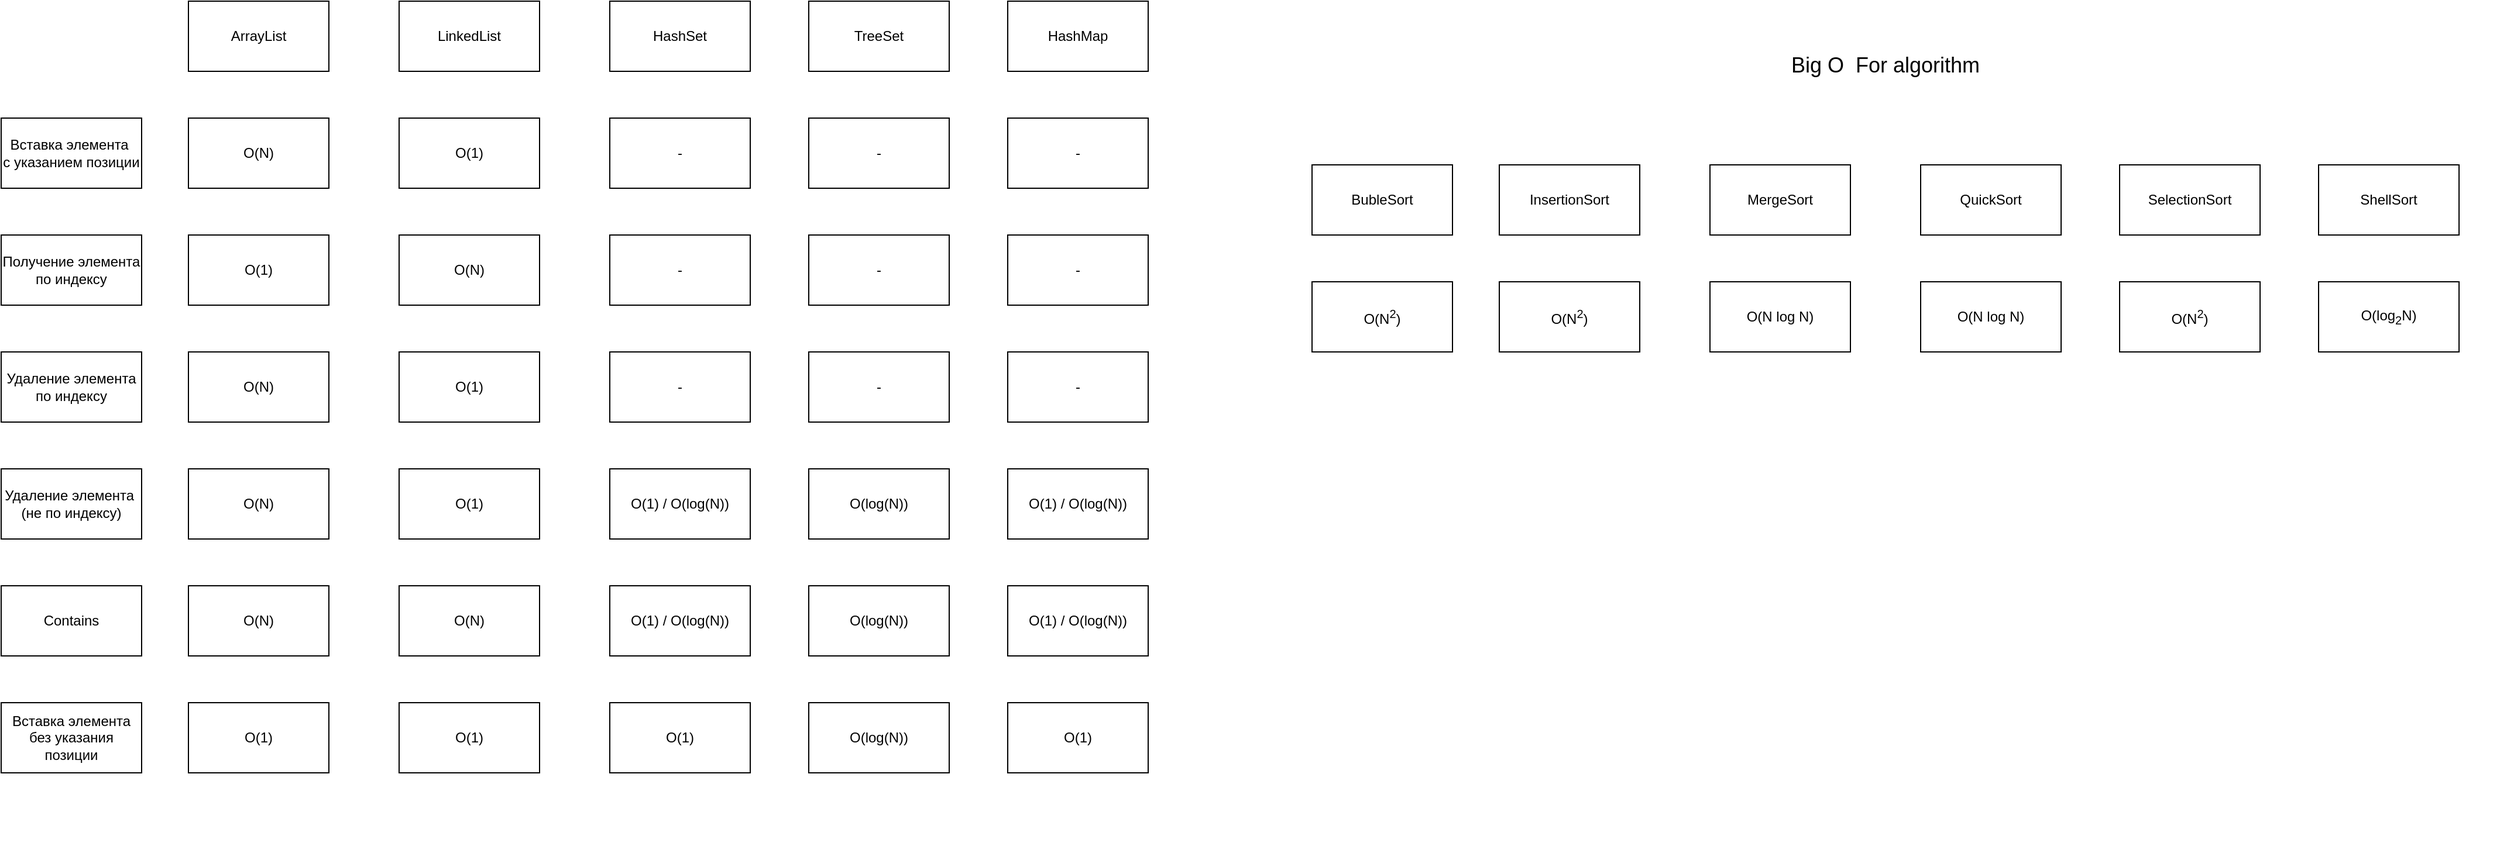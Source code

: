 <mxfile version="20.8.5" type="github">
  <diagram id="UxFpYuPWefZoFwc76OD0" name="BIG O">
    <mxGraphModel dx="1130" dy="711" grid="1" gridSize="10" guides="1" tooltips="1" connect="1" arrows="1" fold="1" page="1" pageScale="1" pageWidth="827" pageHeight="1169" math="0" shadow="0">
      <root>
        <mxCell id="0" />
        <mxCell id="1" parent="0" />
        <mxCell id="ep7bjDgZgQVrMPLjpOlv-1" value="O(N)" style="rounded=0;whiteSpace=wrap;html=1;" vertex="1" parent="1">
          <mxGeometry x="200" y="100" width="120" height="60" as="geometry" />
        </mxCell>
        <mxCell id="ep7bjDgZgQVrMPLjpOlv-2" value="O(1)" style="rounded=0;whiteSpace=wrap;html=1;" vertex="1" parent="1">
          <mxGeometry x="380" y="100" width="120" height="60" as="geometry" />
        </mxCell>
        <mxCell id="ep7bjDgZgQVrMPLjpOlv-3" value="-" style="rounded=0;whiteSpace=wrap;html=1;" vertex="1" parent="1">
          <mxGeometry x="900" y="100" width="120" height="60" as="geometry" />
        </mxCell>
        <mxCell id="ep7bjDgZgQVrMPLjpOlv-4" value="-" style="rounded=0;whiteSpace=wrap;html=1;" vertex="1" parent="1">
          <mxGeometry x="730" y="100" width="120" height="60" as="geometry" />
        </mxCell>
        <mxCell id="ep7bjDgZgQVrMPLjpOlv-5" value="-" style="rounded=0;whiteSpace=wrap;html=1;" vertex="1" parent="1">
          <mxGeometry x="560" y="100" width="120" height="60" as="geometry" />
        </mxCell>
        <mxCell id="ep7bjDgZgQVrMPLjpOlv-7" value="O(1)" style="rounded=0;whiteSpace=wrap;html=1;" vertex="1" parent="1">
          <mxGeometry x="200" y="200" width="120" height="60" as="geometry" />
        </mxCell>
        <mxCell id="ep7bjDgZgQVrMPLjpOlv-8" value="O(N)" style="rounded=0;whiteSpace=wrap;html=1;" vertex="1" parent="1">
          <mxGeometry x="380" y="200" width="120" height="60" as="geometry" />
        </mxCell>
        <mxCell id="ep7bjDgZgQVrMPLjpOlv-9" value="-" style="rounded=0;whiteSpace=wrap;html=1;" vertex="1" parent="1">
          <mxGeometry x="900" y="200" width="120" height="60" as="geometry" />
        </mxCell>
        <mxCell id="ep7bjDgZgQVrMPLjpOlv-10" value="-" style="rounded=0;whiteSpace=wrap;html=1;" vertex="1" parent="1">
          <mxGeometry x="730" y="200" width="120" height="60" as="geometry" />
        </mxCell>
        <mxCell id="ep7bjDgZgQVrMPLjpOlv-11" value="-" style="rounded=0;whiteSpace=wrap;html=1;" vertex="1" parent="1">
          <mxGeometry x="560" y="200" width="120" height="60" as="geometry" />
        </mxCell>
        <mxCell id="ep7bjDgZgQVrMPLjpOlv-12" value="O(N)" style="rounded=0;whiteSpace=wrap;html=1;" vertex="1" parent="1">
          <mxGeometry x="200" y="300" width="120" height="60" as="geometry" />
        </mxCell>
        <mxCell id="ep7bjDgZgQVrMPLjpOlv-13" value="O(1)" style="rounded=0;whiteSpace=wrap;html=1;" vertex="1" parent="1">
          <mxGeometry x="380" y="300" width="120" height="60" as="geometry" />
        </mxCell>
        <mxCell id="ep7bjDgZgQVrMPLjpOlv-14" value="-" style="rounded=0;whiteSpace=wrap;html=1;" vertex="1" parent="1">
          <mxGeometry x="900" y="300" width="120" height="60" as="geometry" />
        </mxCell>
        <mxCell id="ep7bjDgZgQVrMPLjpOlv-15" value="-" style="rounded=0;whiteSpace=wrap;html=1;" vertex="1" parent="1">
          <mxGeometry x="730" y="300" width="120" height="60" as="geometry" />
        </mxCell>
        <mxCell id="ep7bjDgZgQVrMPLjpOlv-16" value="-" style="rounded=0;whiteSpace=wrap;html=1;" vertex="1" parent="1">
          <mxGeometry x="560" y="300" width="120" height="60" as="geometry" />
        </mxCell>
        <mxCell id="ep7bjDgZgQVrMPLjpOlv-17" value="O(N)" style="rounded=0;whiteSpace=wrap;html=1;" vertex="1" parent="1">
          <mxGeometry x="200" y="400" width="120" height="60" as="geometry" />
        </mxCell>
        <mxCell id="ep7bjDgZgQVrMPLjpOlv-18" value="O(1)" style="rounded=0;whiteSpace=wrap;html=1;" vertex="1" parent="1">
          <mxGeometry x="380" y="400" width="120" height="60" as="geometry" />
        </mxCell>
        <mxCell id="ep7bjDgZgQVrMPLjpOlv-19" value="O(1) / O(log(N))" style="rounded=0;whiteSpace=wrap;html=1;" vertex="1" parent="1">
          <mxGeometry x="900" y="400" width="120" height="60" as="geometry" />
        </mxCell>
        <mxCell id="ep7bjDgZgQVrMPLjpOlv-20" value="O(log(N))" style="rounded=0;whiteSpace=wrap;html=1;" vertex="1" parent="1">
          <mxGeometry x="730" y="400" width="120" height="60" as="geometry" />
        </mxCell>
        <mxCell id="ep7bjDgZgQVrMPLjpOlv-21" value="O(1) / O(log(N))" style="rounded=0;whiteSpace=wrap;html=1;" vertex="1" parent="1">
          <mxGeometry x="560" y="400" width="120" height="60" as="geometry" />
        </mxCell>
        <mxCell id="ep7bjDgZgQVrMPLjpOlv-22" value="O(N)" style="rounded=0;whiteSpace=wrap;html=1;" vertex="1" parent="1">
          <mxGeometry x="200" y="500" width="120" height="60" as="geometry" />
        </mxCell>
        <mxCell id="ep7bjDgZgQVrMPLjpOlv-23" value="O(N)" style="rounded=0;whiteSpace=wrap;html=1;" vertex="1" parent="1">
          <mxGeometry x="380" y="500" width="120" height="60" as="geometry" />
        </mxCell>
        <mxCell id="ep7bjDgZgQVrMPLjpOlv-24" value="O(1) / O(log(N))" style="rounded=0;whiteSpace=wrap;html=1;" vertex="1" parent="1">
          <mxGeometry x="900" y="500" width="120" height="60" as="geometry" />
        </mxCell>
        <mxCell id="ep7bjDgZgQVrMPLjpOlv-25" value="O(log(N))" style="rounded=0;whiteSpace=wrap;html=1;" vertex="1" parent="1">
          <mxGeometry x="730" y="500" width="120" height="60" as="geometry" />
        </mxCell>
        <mxCell id="ep7bjDgZgQVrMPLjpOlv-26" value="O(1) / O(log(N))" style="rounded=0;whiteSpace=wrap;html=1;" vertex="1" parent="1">
          <mxGeometry x="560" y="500" width="120" height="60" as="geometry" />
        </mxCell>
        <mxCell id="ep7bjDgZgQVrMPLjpOlv-27" value="O(1)" style="rounded=0;whiteSpace=wrap;html=1;" vertex="1" parent="1">
          <mxGeometry x="200" y="600" width="120" height="60" as="geometry" />
        </mxCell>
        <mxCell id="ep7bjDgZgQVrMPLjpOlv-28" value="O(1)" style="rounded=0;whiteSpace=wrap;html=1;" vertex="1" parent="1">
          <mxGeometry x="380" y="600" width="120" height="60" as="geometry" />
        </mxCell>
        <mxCell id="ep7bjDgZgQVrMPLjpOlv-29" value="O(1)" style="rounded=0;whiteSpace=wrap;html=1;" vertex="1" parent="1">
          <mxGeometry x="900" y="600" width="120" height="60" as="geometry" />
        </mxCell>
        <mxCell id="ep7bjDgZgQVrMPLjpOlv-30" value="O(log(N))" style="rounded=0;whiteSpace=wrap;html=1;" vertex="1" parent="1">
          <mxGeometry x="730" y="600" width="120" height="60" as="geometry" />
        </mxCell>
        <mxCell id="ep7bjDgZgQVrMPLjpOlv-31" value="O(1)" style="rounded=0;whiteSpace=wrap;html=1;" vertex="1" parent="1">
          <mxGeometry x="560" y="600" width="120" height="60" as="geometry" />
        </mxCell>
        <mxCell id="ep7bjDgZgQVrMPLjpOlv-32" value="Вставка элемента&amp;nbsp;&lt;br&gt;с указанием позиции" style="rounded=0;whiteSpace=wrap;html=1;" vertex="1" parent="1">
          <mxGeometry x="40" y="100" width="120" height="60" as="geometry" />
        </mxCell>
        <mxCell id="ep7bjDgZgQVrMPLjpOlv-33" value="Получение элемента&lt;br&gt;по индексу" style="rounded=0;whiteSpace=wrap;html=1;" vertex="1" parent="1">
          <mxGeometry x="40" y="200" width="120" height="60" as="geometry" />
        </mxCell>
        <mxCell id="ep7bjDgZgQVrMPLjpOlv-34" value="Удаление элемента по индексу" style="rounded=0;whiteSpace=wrap;html=1;" vertex="1" parent="1">
          <mxGeometry x="40" y="300" width="120" height="60" as="geometry" />
        </mxCell>
        <mxCell id="ep7bjDgZgQVrMPLjpOlv-35" value="Удаление элемента&amp;nbsp;&lt;br&gt;(не по индексу)" style="rounded=0;whiteSpace=wrap;html=1;" vertex="1" parent="1">
          <mxGeometry x="40" y="400" width="120" height="60" as="geometry" />
        </mxCell>
        <mxCell id="ep7bjDgZgQVrMPLjpOlv-36" value="Contains" style="rounded=0;whiteSpace=wrap;html=1;" vertex="1" parent="1">
          <mxGeometry x="40" y="500" width="120" height="60" as="geometry" />
        </mxCell>
        <mxCell id="ep7bjDgZgQVrMPLjpOlv-37" value="Вставка элемента без указания позиции" style="rounded=0;whiteSpace=wrap;html=1;" vertex="1" parent="1">
          <mxGeometry x="40" y="600" width="120" height="60" as="geometry" />
        </mxCell>
        <mxCell id="ep7bjDgZgQVrMPLjpOlv-38" value="ArrayList" style="rounded=0;whiteSpace=wrap;html=1;" vertex="1" parent="1">
          <mxGeometry x="200" width="120" height="60" as="geometry" />
        </mxCell>
        <mxCell id="ep7bjDgZgQVrMPLjpOlv-39" value="LinkedList" style="rounded=0;whiteSpace=wrap;html=1;" vertex="1" parent="1">
          <mxGeometry x="380" width="120" height="60" as="geometry" />
        </mxCell>
        <mxCell id="ep7bjDgZgQVrMPLjpOlv-40" value="HashMap" style="rounded=0;whiteSpace=wrap;html=1;" vertex="1" parent="1">
          <mxGeometry x="900" width="120" height="60" as="geometry" />
        </mxCell>
        <mxCell id="ep7bjDgZgQVrMPLjpOlv-41" value="TreeSet" style="rounded=0;whiteSpace=wrap;html=1;" vertex="1" parent="1">
          <mxGeometry x="730" width="120" height="60" as="geometry" />
        </mxCell>
        <mxCell id="ep7bjDgZgQVrMPLjpOlv-42" value="HashSet" style="rounded=0;whiteSpace=wrap;html=1;" vertex="1" parent="1">
          <mxGeometry x="560" width="120" height="60" as="geometry" />
        </mxCell>
        <mxCell id="ep7bjDgZgQVrMPLjpOlv-43" value="&lt;font style=&quot;font-size: 18px;&quot;&gt;Big O&amp;nbsp; For algorithm&lt;/font&gt;" style="text;html=1;strokeColor=none;fillColor=none;align=center;verticalAlign=middle;whiteSpace=wrap;rounded=0;" vertex="1" parent="1">
          <mxGeometry x="1550" y="40" width="200" height="30" as="geometry" />
        </mxCell>
        <mxCell id="ep7bjDgZgQVrMPLjpOlv-44" value="InsertionSort" style="rounded=0;whiteSpace=wrap;html=1;" vertex="1" parent="1">
          <mxGeometry x="1320" y="140" width="120" height="60" as="geometry" />
        </mxCell>
        <mxCell id="ep7bjDgZgQVrMPLjpOlv-45" value="MergeSort" style="rounded=0;whiteSpace=wrap;html=1;" vertex="1" parent="1">
          <mxGeometry x="1500" y="140" width="120" height="60" as="geometry" />
        </mxCell>
        <mxCell id="ep7bjDgZgQVrMPLjpOlv-46" value="ShellSort" style="rounded=0;whiteSpace=wrap;html=1;" vertex="1" parent="1">
          <mxGeometry x="2020" y="140" width="120" height="60" as="geometry" />
        </mxCell>
        <mxCell id="ep7bjDgZgQVrMPLjpOlv-47" value="SelectionSort" style="rounded=0;whiteSpace=wrap;html=1;" vertex="1" parent="1">
          <mxGeometry x="1850" y="140" width="120" height="60" as="geometry" />
        </mxCell>
        <mxCell id="ep7bjDgZgQVrMPLjpOlv-48" value="QuickSort" style="rounded=0;whiteSpace=wrap;html=1;" vertex="1" parent="1">
          <mxGeometry x="1680" y="140" width="120" height="60" as="geometry" />
        </mxCell>
        <mxCell id="ep7bjDgZgQVrMPLjpOlv-49" value="BubleSort" style="rounded=0;whiteSpace=wrap;html=1;" vertex="1" parent="1">
          <mxGeometry x="1160" y="140" width="120" height="60" as="geometry" />
        </mxCell>
        <mxCell id="ep7bjDgZgQVrMPLjpOlv-50" value="O(N&lt;sup style=&quot;border-color: var(--border-color);&quot;&gt;2&lt;/sup&gt;)" style="rounded=0;whiteSpace=wrap;html=1;" vertex="1" parent="1">
          <mxGeometry x="1320" y="240" width="120" height="60" as="geometry" />
        </mxCell>
        <mxCell id="ep7bjDgZgQVrMPLjpOlv-51" value="O(N log N)" style="rounded=0;whiteSpace=wrap;html=1;" vertex="1" parent="1">
          <mxGeometry x="1500" y="240" width="120" height="60" as="geometry" />
        </mxCell>
        <mxCell id="ep7bjDgZgQVrMPLjpOlv-52" value="O(log&lt;sub&gt;2&lt;/sub&gt;N)" style="rounded=0;whiteSpace=wrap;html=1;" vertex="1" parent="1">
          <mxGeometry x="2020" y="240" width="120" height="60" as="geometry" />
        </mxCell>
        <mxCell id="ep7bjDgZgQVrMPLjpOlv-53" value="O(N&lt;sup style=&quot;border-color: var(--border-color);&quot;&gt;2&lt;/sup&gt;)" style="rounded=0;whiteSpace=wrap;html=1;" vertex="1" parent="1">
          <mxGeometry x="1850" y="240" width="120" height="60" as="geometry" />
        </mxCell>
        <mxCell id="ep7bjDgZgQVrMPLjpOlv-54" value="O(N log N)" style="rounded=0;whiteSpace=wrap;html=1;" vertex="1" parent="1">
          <mxGeometry x="1680" y="240" width="120" height="60" as="geometry" />
        </mxCell>
        <mxCell id="ep7bjDgZgQVrMPLjpOlv-55" value="O(N&lt;sup&gt;2&lt;/sup&gt;)" style="rounded=0;whiteSpace=wrap;html=1;" vertex="1" parent="1">
          <mxGeometry x="1160" y="240" width="120" height="60" as="geometry" />
        </mxCell>
        <mxCell id="ep7bjDgZgQVrMPLjpOlv-56" value="" style="shape=image;verticalLabelPosition=bottom;labelBackgroundColor=default;verticalAlign=top;aspect=fixed;imageAspect=0;image=https://res.cloudinary.com/practicaldev/image/fetch/s--ark_FZG1--/c_limit%2Cf_auto%2Cfl_progressive%2Cq_auto%2Cw_880/https://thepracticaldev.s3.amazonaws.com/i/1omv0tmikzeaj24z8ps2.jpeg;" vertex="1" parent="1">
          <mxGeometry x="1090" y="335" width="524.68" height="349.12" as="geometry" />
        </mxCell>
        <mxCell id="ep7bjDgZgQVrMPLjpOlv-57" value="" style="shape=image;verticalLabelPosition=bottom;labelBackgroundColor=default;verticalAlign=top;aspect=fixed;imageAspect=0;image=https://miro.medium.com/max/1280/1*jK2RSXJcfpRm35GARiGz1w.png;" vertex="1" parent="1">
          <mxGeometry x="1654" y="335" width="520" height="390" as="geometry" />
        </mxCell>
      </root>
    </mxGraphModel>
  </diagram>
</mxfile>
